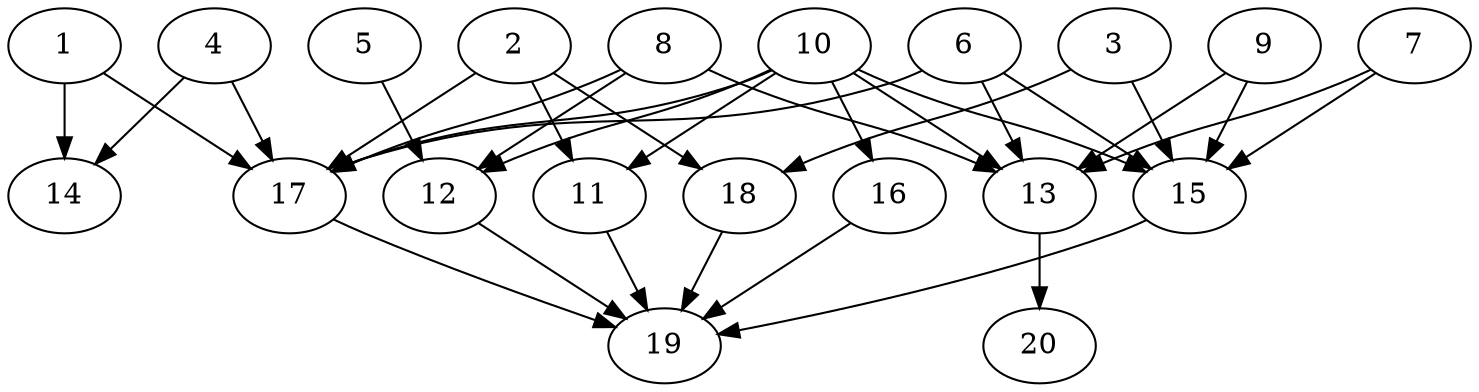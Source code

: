 // DAG automatically generated by daggen at Tue Jul 23 14:29:40 2019
// ./daggen --dot -n 20 --ccr 0.3 --fat 0.7 --regular 0.5 --density 0.7 --mindata 5242880 --maxdata 52428800 
digraph G {
  1 [size="125440000", alpha="0.10", expect_size="37632000"] 
  1 -> 14 [size ="37632000"]
  1 -> 17 [size ="37632000"]
  2 [size="152320000", alpha="0.03", expect_size="45696000"] 
  2 -> 11 [size ="45696000"]
  2 -> 17 [size ="45696000"]
  2 -> 18 [size ="45696000"]
  3 [size="56729600", alpha="0.01", expect_size="17018880"] 
  3 -> 15 [size ="17018880"]
  3 -> 18 [size ="17018880"]
  4 [size="61750613", alpha="0.13", expect_size="18525184"] 
  4 -> 14 [size ="18525184"]
  4 -> 17 [size ="18525184"]
  5 [size="101147307", alpha="0.03", expect_size="30344192"] 
  5 -> 12 [size ="30344192"]
  6 [size="43677013", alpha="0.04", expect_size="13103104"] 
  6 -> 13 [size ="13103104"]
  6 -> 15 [size ="13103104"]
  6 -> 17 [size ="13103104"]
  7 [size="172591787", alpha="0.17", expect_size="51777536"] 
  7 -> 13 [size ="51777536"]
  7 -> 15 [size ="51777536"]
  8 [size="80179200", alpha="0.19", expect_size="24053760"] 
  8 -> 12 [size ="24053760"]
  8 -> 13 [size ="24053760"]
  8 -> 17 [size ="24053760"]
  9 [size="139905707", alpha="0.05", expect_size="41971712"] 
  9 -> 13 [size ="41971712"]
  9 -> 15 [size ="41971712"]
  10 [size="123320320", alpha="0.16", expect_size="36996096"] 
  10 -> 11 [size ="36996096"]
  10 -> 12 [size ="36996096"]
  10 -> 13 [size ="36996096"]
  10 -> 15 [size ="36996096"]
  10 -> 16 [size ="36996096"]
  10 -> 17 [size ="36996096"]
  11 [size="173820587", alpha="0.12", expect_size="52146176"] 
  11 -> 19 [size ="52146176"]
  12 [size="96873813", alpha="0.05", expect_size="29062144"] 
  12 -> 19 [size ="29062144"]
  13 [size="117804373", alpha="0.07", expect_size="35341312"] 
  13 -> 20 [size ="35341312"]
  14 [size="127948800", alpha="0.12", expect_size="38384640"] 
  15 [size="75820373", alpha="0.05", expect_size="22746112"] 
  15 -> 19 [size ="22746112"]
  16 [size="100010667", alpha="0.14", expect_size="30003200"] 
  16 -> 19 [size ="30003200"]
  17 [size="130177707", alpha="0.12", expect_size="39053312"] 
  17 -> 19 [size ="39053312"]
  18 [size="102946133", alpha="0.05", expect_size="30883840"] 
  18 -> 19 [size ="30883840"]
  19 [size="97283413", alpha="0.20", expect_size="29185024"] 
  20 [size="139311787", alpha="0.11", expect_size="41793536"] 
}
